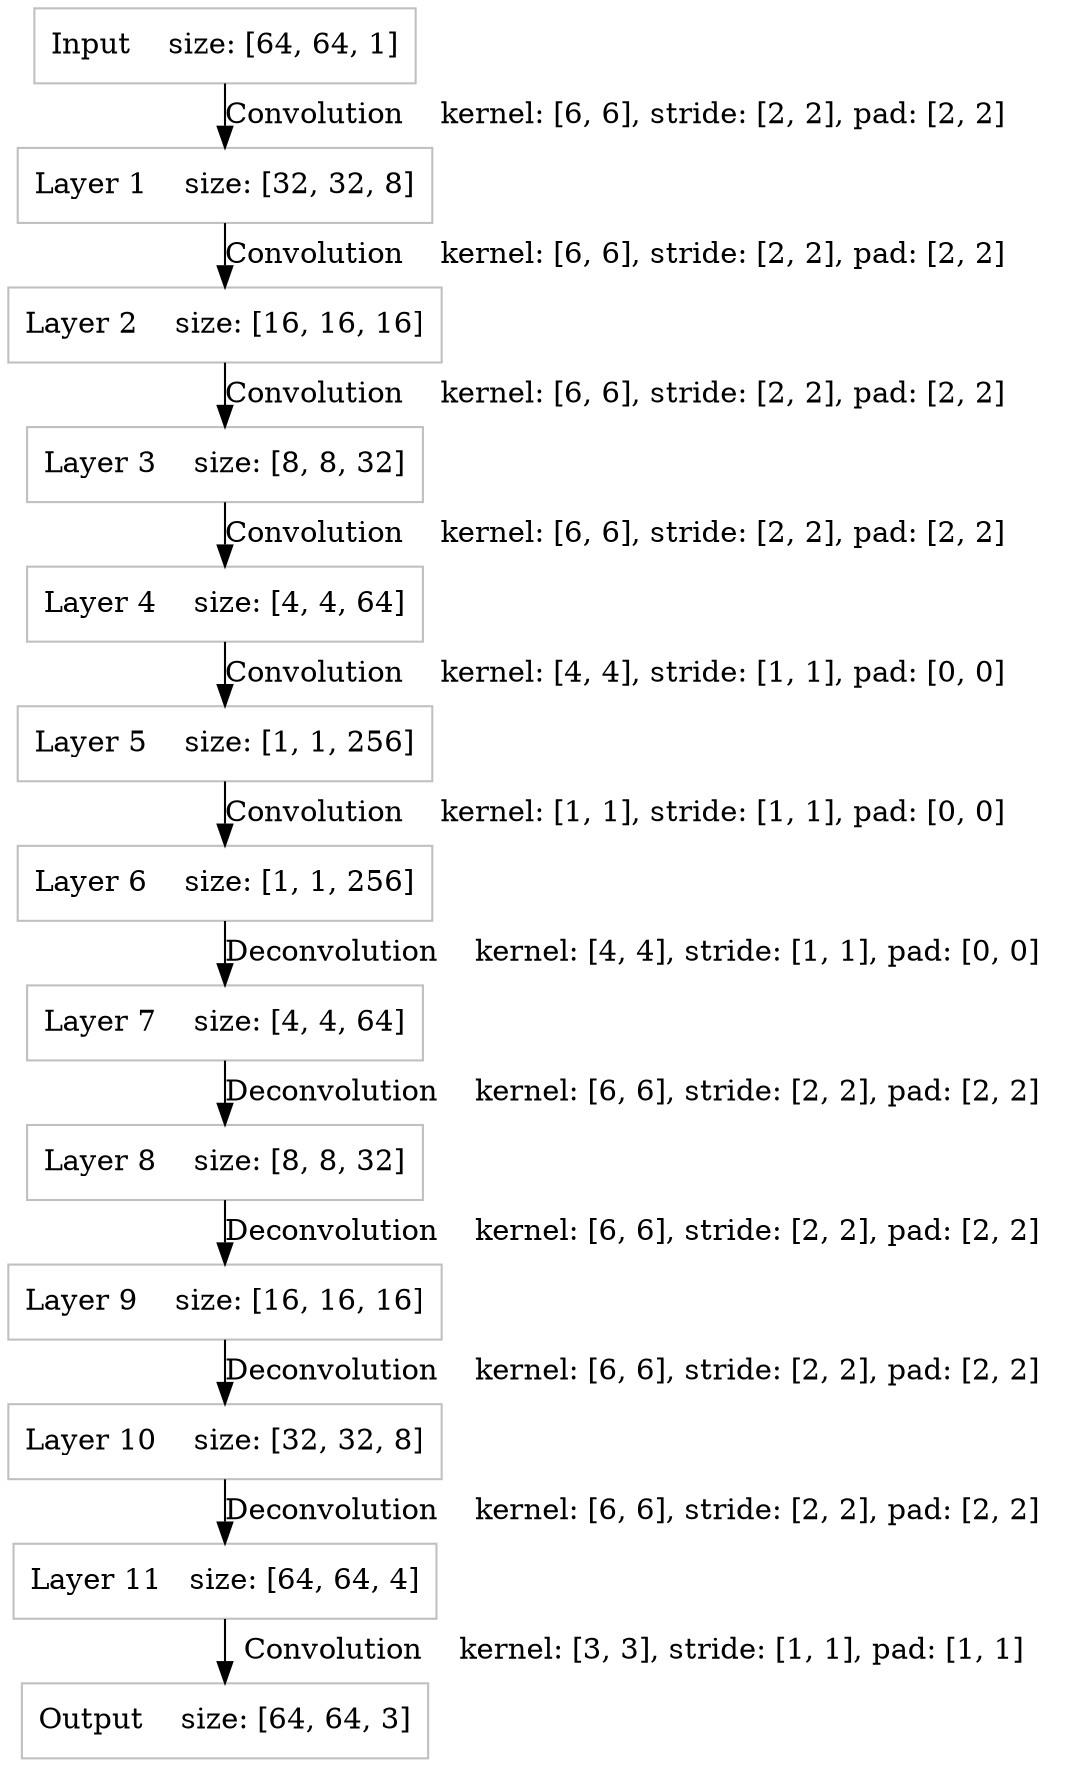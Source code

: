digraph nn{

edge[
	_color = pink
	nodesep = 0.005
	ranksep = 0.005
	weight = 0.005
	height = 0.005
]
node[
	shape = rectangle 
	color = gray 
	_style = filled
	_width = 0.1
	_height = 0.1
	label = ""
	nodesep = 0.005
	ranksep = 0.005
]
graph[
	nodesep = 0.005
	ranksep = 0.005
	_rankdir = LR
]


Input [label="Input    size: [64, 64, 1]", pos="1,13!"]
Layer1 [label="Layer 1    size: [32, 32, 8]", pos="1,12!"]
Layer2 [label="Layer 2    size: [16, 16, 16]", pos="1,11!"]
Layer3 [label="Layer 3    size: [8, 8, 32]", pos="1,10!"]
Layer4 [label="Layer 4    size: [4, 4, 64]", pos="1,9!"]
Layer5 [label="Layer 5    size: [1, 1, 256]", pos="1,8!"]
Layer6 [label="Layer 6    size: [1, 1, 256]", pos="1,7!"]
Layer7 [label="Layer 7    size: [4, 4, 64]", pos="1,6!"]
Layer8 [label="Layer 8    size: [8, 8, 32]", pos="1,5!"]
Layer9 [label="Layer 9    size: [16, 16, 16]", pos="1,4!"]
Layer10 [label="Layer 10    size: [32, 32, 8]", pos="1,3!"]
Layer11 [label="Layer 11   size: [64, 64, 4]", pos="1,2!"]
Output [label="Output    size: [64, 64, 3]", pos="1,1!"]

Input->Layer1 [label="Convolution    kernel: [6, 6], stride: [2, 2], pad: [2, 2]  "]
Layer1->Layer2 [label="Convolution    kernel: [6, 6], stride: [2, 2], pad: [2, 2]  "]
Layer2->Layer3 [label="Convolution    kernel: [6, 6], stride: [2, 2], pad: [2, 2]  "]
Layer3->Layer4 [label="Convolution    kernel: [6, 6], stride: [2, 2], pad: [2, 2]  "]
Layer4->Layer5 [label="Convolution    kernel: [4, 4], stride: [1, 1], pad: [0, 0]  "]
Layer5->Layer6 [label="Convolution    kernel: [1, 1], stride: [1, 1], pad: [0, 0]  "]
Layer6->Layer7 [label="Deconvolution    kernel: [4, 4], stride: [1, 1], pad: [0, 0]  "]
Layer7->Layer8 [label="Deconvolution    kernel: [6, 6], stride: [2, 2], pad: [2, 2]  "]
Layer8->Layer9 [label="Deconvolution    kernel: [6, 6], stride: [2, 2], pad: [2, 2]  "]
Layer9->Layer10 [label="Deconvolution    kernel: [6, 6], stride: [2, 2], pad: [2, 2]  "]
Layer10->Layer11 [label="Deconvolution    kernel: [6, 6], stride: [2, 2], pad: [2, 2]  "]
Layer11->Output [label="  Convolution    kernel: [3, 3], stride: [1, 1], pad: [1, 1]"]

}
